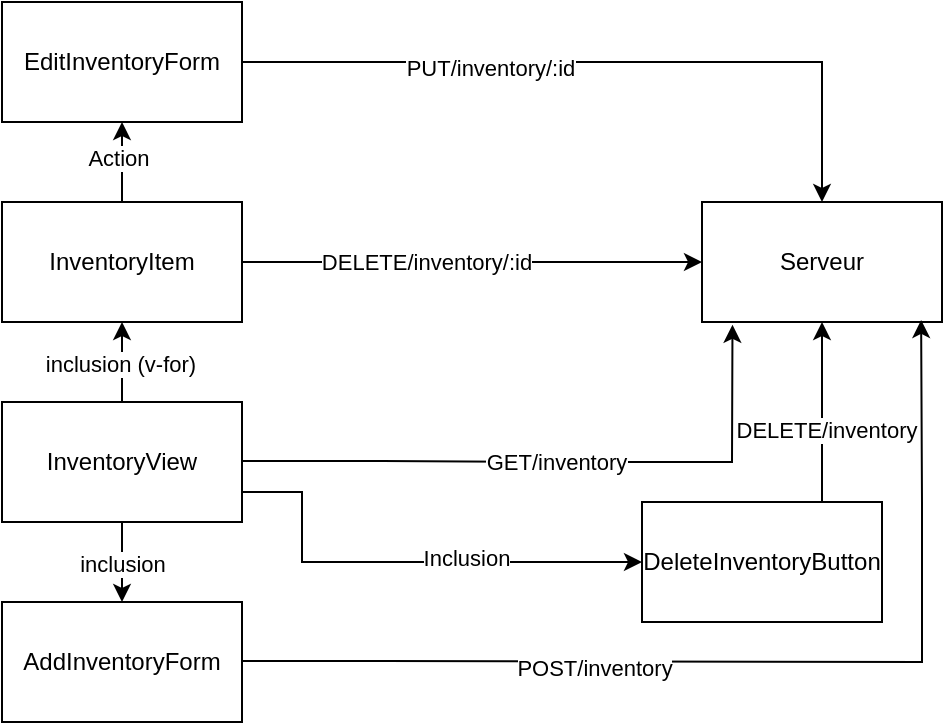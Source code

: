<mxfile version="26.2.14">
  <diagram name="Page-1" id="orzFotgqctcHvIlXC6oz">
    <mxGraphModel dx="1042" dy="562" grid="1" gridSize="10" guides="1" tooltips="1" connect="1" arrows="1" fold="1" page="1" pageScale="1" pageWidth="827" pageHeight="1169" math="0" shadow="0">
      <root>
        <mxCell id="0" />
        <mxCell id="1" parent="0" />
        <mxCell id="Q0SYbznuGZq8GLvAOr3O-22" style="edgeStyle=orthogonalEdgeStyle;rounded=0;orthogonalLoop=1;jettySize=auto;html=1;exitX=0.5;exitY=0;exitDx=0;exitDy=0;entryX=0.5;entryY=1;entryDx=0;entryDy=0;" edge="1" parent="1" source="Q0SYbznuGZq8GLvAOr3O-1" target="Q0SYbznuGZq8GLvAOr3O-3">
          <mxGeometry relative="1" as="geometry" />
        </mxCell>
        <mxCell id="Q0SYbznuGZq8GLvAOr3O-23" value="inclusion (v-for)" style="edgeLabel;html=1;align=center;verticalAlign=middle;resizable=0;points=[];" vertex="1" connectable="0" parent="Q0SYbznuGZq8GLvAOr3O-22">
          <mxGeometry x="-0.02" y="1" relative="1" as="geometry">
            <mxPoint as="offset" />
          </mxGeometry>
        </mxCell>
        <mxCell id="Q0SYbznuGZq8GLvAOr3O-24" style="edgeStyle=orthogonalEdgeStyle;rounded=0;orthogonalLoop=1;jettySize=auto;html=1;exitX=0.5;exitY=1;exitDx=0;exitDy=0;entryX=0.5;entryY=0;entryDx=0;entryDy=0;" edge="1" parent="1" source="Q0SYbznuGZq8GLvAOr3O-1" target="Q0SYbznuGZq8GLvAOr3O-4">
          <mxGeometry relative="1" as="geometry" />
        </mxCell>
        <mxCell id="Q0SYbznuGZq8GLvAOr3O-25" value="inclusion" style="edgeLabel;html=1;align=center;verticalAlign=middle;resizable=0;points=[];" vertex="1" connectable="0" parent="Q0SYbznuGZq8GLvAOr3O-24">
          <mxGeometry x="0.02" relative="1" as="geometry">
            <mxPoint as="offset" />
          </mxGeometry>
        </mxCell>
        <mxCell id="Q0SYbznuGZq8GLvAOr3O-1" value="InventoryView" style="rounded=0;whiteSpace=wrap;html=1;" vertex="1" parent="1">
          <mxGeometry x="160" y="230" width="120" height="60" as="geometry" />
        </mxCell>
        <mxCell id="Q0SYbznuGZq8GLvAOr3O-2" value="Serveur" style="rounded=0;whiteSpace=wrap;html=1;" vertex="1" parent="1">
          <mxGeometry x="510" y="130" width="120" height="60" as="geometry" />
        </mxCell>
        <mxCell id="Q0SYbznuGZq8GLvAOr3O-26" style="edgeStyle=orthogonalEdgeStyle;rounded=0;orthogonalLoop=1;jettySize=auto;html=1;exitX=0.5;exitY=0;exitDx=0;exitDy=0;entryX=0.5;entryY=1;entryDx=0;entryDy=0;" edge="1" parent="1" source="Q0SYbznuGZq8GLvAOr3O-3" target="Q0SYbznuGZq8GLvAOr3O-5">
          <mxGeometry relative="1" as="geometry" />
        </mxCell>
        <mxCell id="Q0SYbznuGZq8GLvAOr3O-27" value="Action" style="edgeLabel;html=1;align=center;verticalAlign=middle;resizable=0;points=[];" vertex="1" connectable="0" parent="Q0SYbznuGZq8GLvAOr3O-26">
          <mxGeometry x="0.13" y="2" relative="1" as="geometry">
            <mxPoint as="offset" />
          </mxGeometry>
        </mxCell>
        <mxCell id="Q0SYbznuGZq8GLvAOr3O-3" value="InventoryItem" style="rounded=0;whiteSpace=wrap;html=1;" vertex="1" parent="1">
          <mxGeometry x="160" y="130" width="120" height="60" as="geometry" />
        </mxCell>
        <mxCell id="Q0SYbznuGZq8GLvAOr3O-4" value="AddInventoryForm" style="rounded=0;whiteSpace=wrap;html=1;" vertex="1" parent="1">
          <mxGeometry x="160" y="330" width="120" height="60" as="geometry" />
        </mxCell>
        <mxCell id="Q0SYbznuGZq8GLvAOr3O-5" value="EditInventoryForm" style="rounded=0;whiteSpace=wrap;html=1;" vertex="1" parent="1">
          <mxGeometry x="160" y="30" width="120" height="60" as="geometry" />
        </mxCell>
        <mxCell id="Q0SYbznuGZq8GLvAOr3O-6" value="DeleteInventoryButton" style="rounded=0;whiteSpace=wrap;html=1;" vertex="1" parent="1">
          <mxGeometry x="480" y="280" width="120" height="60" as="geometry" />
        </mxCell>
        <mxCell id="Q0SYbznuGZq8GLvAOr3O-11" value="" style="endArrow=classic;html=1;rounded=0;exitX=1;exitY=0.5;exitDx=0;exitDy=0;entryX=0.5;entryY=0;entryDx=0;entryDy=0;" edge="1" parent="1" source="Q0SYbznuGZq8GLvAOr3O-5" target="Q0SYbznuGZq8GLvAOr3O-2">
          <mxGeometry width="50" height="50" relative="1" as="geometry">
            <mxPoint x="390" y="320" as="sourcePoint" />
            <mxPoint x="440" y="270" as="targetPoint" />
            <Array as="points">
              <mxPoint x="570" y="60" />
            </Array>
          </mxGeometry>
        </mxCell>
        <mxCell id="Q0SYbznuGZq8GLvAOr3O-19" value="PUT/inventory/:id" style="edgeLabel;html=1;align=center;verticalAlign=middle;resizable=0;points=[];" vertex="1" connectable="0" parent="Q0SYbznuGZq8GLvAOr3O-11">
          <mxGeometry x="-0.313" y="-3" relative="1" as="geometry">
            <mxPoint as="offset" />
          </mxGeometry>
        </mxCell>
        <mxCell id="Q0SYbznuGZq8GLvAOr3O-12" value="" style="endArrow=classic;html=1;rounded=0;exitX=1;exitY=0.5;exitDx=0;exitDy=0;entryX=0;entryY=0.5;entryDx=0;entryDy=0;" edge="1" parent="1" target="Q0SYbznuGZq8GLvAOr3O-2">
          <mxGeometry width="50" height="50" relative="1" as="geometry">
            <mxPoint x="280" y="160" as="sourcePoint" />
            <mxPoint x="430" y="240" as="targetPoint" />
            <Array as="points">
              <mxPoint x="350" y="160" />
            </Array>
          </mxGeometry>
        </mxCell>
        <mxCell id="Q0SYbznuGZq8GLvAOr3O-18" value="DELETE/inventory/:id" style="edgeLabel;html=1;align=center;verticalAlign=middle;resizable=0;points=[];" vertex="1" connectable="0" parent="Q0SYbznuGZq8GLvAOr3O-12">
          <mxGeometry x="-0.203" relative="1" as="geometry">
            <mxPoint as="offset" />
          </mxGeometry>
        </mxCell>
        <mxCell id="Q0SYbznuGZq8GLvAOr3O-13" value="GET/inventory" style="endArrow=classic;html=1;rounded=0;exitX=1;exitY=0.5;exitDx=0;exitDy=0;entryX=0.127;entryY=1.023;entryDx=0;entryDy=0;entryPerimeter=0;" edge="1" parent="1" target="Q0SYbznuGZq8GLvAOr3O-2">
          <mxGeometry width="50" height="50" relative="1" as="geometry">
            <mxPoint x="280" y="259.5" as="sourcePoint" />
            <mxPoint x="400" y="259.5" as="targetPoint" />
            <Array as="points">
              <mxPoint x="350" y="259.5" />
              <mxPoint x="430" y="260" />
              <mxPoint x="525" y="260" />
            </Array>
          </mxGeometry>
        </mxCell>
        <mxCell id="Q0SYbznuGZq8GLvAOr3O-14" value="" style="endArrow=classic;html=1;rounded=0;exitX=1;exitY=0.75;exitDx=0;exitDy=0;entryX=0;entryY=0.5;entryDx=0;entryDy=0;" edge="1" parent="1" source="Q0SYbznuGZq8GLvAOr3O-1" target="Q0SYbznuGZq8GLvAOr3O-6">
          <mxGeometry width="50" height="50" relative="1" as="geometry">
            <mxPoint x="290" y="269.5" as="sourcePoint" />
            <mxPoint x="340" y="310" as="targetPoint" />
            <Array as="points">
              <mxPoint x="310" y="275" />
              <mxPoint x="310" y="310" />
            </Array>
          </mxGeometry>
        </mxCell>
        <mxCell id="Q0SYbznuGZq8GLvAOr3O-28" value="Inclusion" style="edgeLabel;html=1;align=center;verticalAlign=middle;resizable=0;points=[];" vertex="1" connectable="0" parent="Q0SYbznuGZq8GLvAOr3O-14">
          <mxGeometry x="0.248" y="2" relative="1" as="geometry">
            <mxPoint as="offset" />
          </mxGeometry>
        </mxCell>
        <mxCell id="Q0SYbznuGZq8GLvAOr3O-15" value="" style="endArrow=classic;html=1;rounded=0;exitX=1;exitY=0.5;exitDx=0;exitDy=0;entryX=0.913;entryY=0.983;entryDx=0;entryDy=0;entryPerimeter=0;" edge="1" parent="1" target="Q0SYbznuGZq8GLvAOr3O-2">
          <mxGeometry width="50" height="50" relative="1" as="geometry">
            <mxPoint x="280" y="359.5" as="sourcePoint" />
            <mxPoint x="610" y="200" as="targetPoint" />
            <Array as="points">
              <mxPoint x="350" y="359.5" />
              <mxPoint x="620" y="360" />
              <mxPoint x="620" y="280" />
            </Array>
          </mxGeometry>
        </mxCell>
        <mxCell id="Q0SYbznuGZq8GLvAOr3O-20" value="POST/inventory" style="edgeLabel;html=1;align=center;verticalAlign=middle;resizable=0;points=[];" vertex="1" connectable="0" parent="Q0SYbznuGZq8GLvAOr3O-15">
          <mxGeometry x="-0.313" y="-3" relative="1" as="geometry">
            <mxPoint as="offset" />
          </mxGeometry>
        </mxCell>
        <mxCell id="Q0SYbznuGZq8GLvAOr3O-16" value="" style="endArrow=classic;html=1;rounded=0;entryX=0.5;entryY=1;entryDx=0;entryDy=0;exitX=0.75;exitY=0;exitDx=0;exitDy=0;" edge="1" parent="1" source="Q0SYbznuGZq8GLvAOr3O-6" target="Q0SYbznuGZq8GLvAOr3O-2">
          <mxGeometry width="50" height="50" relative="1" as="geometry">
            <mxPoint x="460" y="279" as="sourcePoint" />
            <mxPoint x="410" y="170" as="targetPoint" />
            <Array as="points" />
          </mxGeometry>
        </mxCell>
        <mxCell id="Q0SYbznuGZq8GLvAOr3O-17" value="DELETE/inventory" style="edgeLabel;html=1;align=center;verticalAlign=middle;resizable=0;points=[];" vertex="1" connectable="0" parent="Q0SYbznuGZq8GLvAOr3O-16">
          <mxGeometry x="-0.2" y="-2" relative="1" as="geometry">
            <mxPoint as="offset" />
          </mxGeometry>
        </mxCell>
      </root>
    </mxGraphModel>
  </diagram>
</mxfile>
